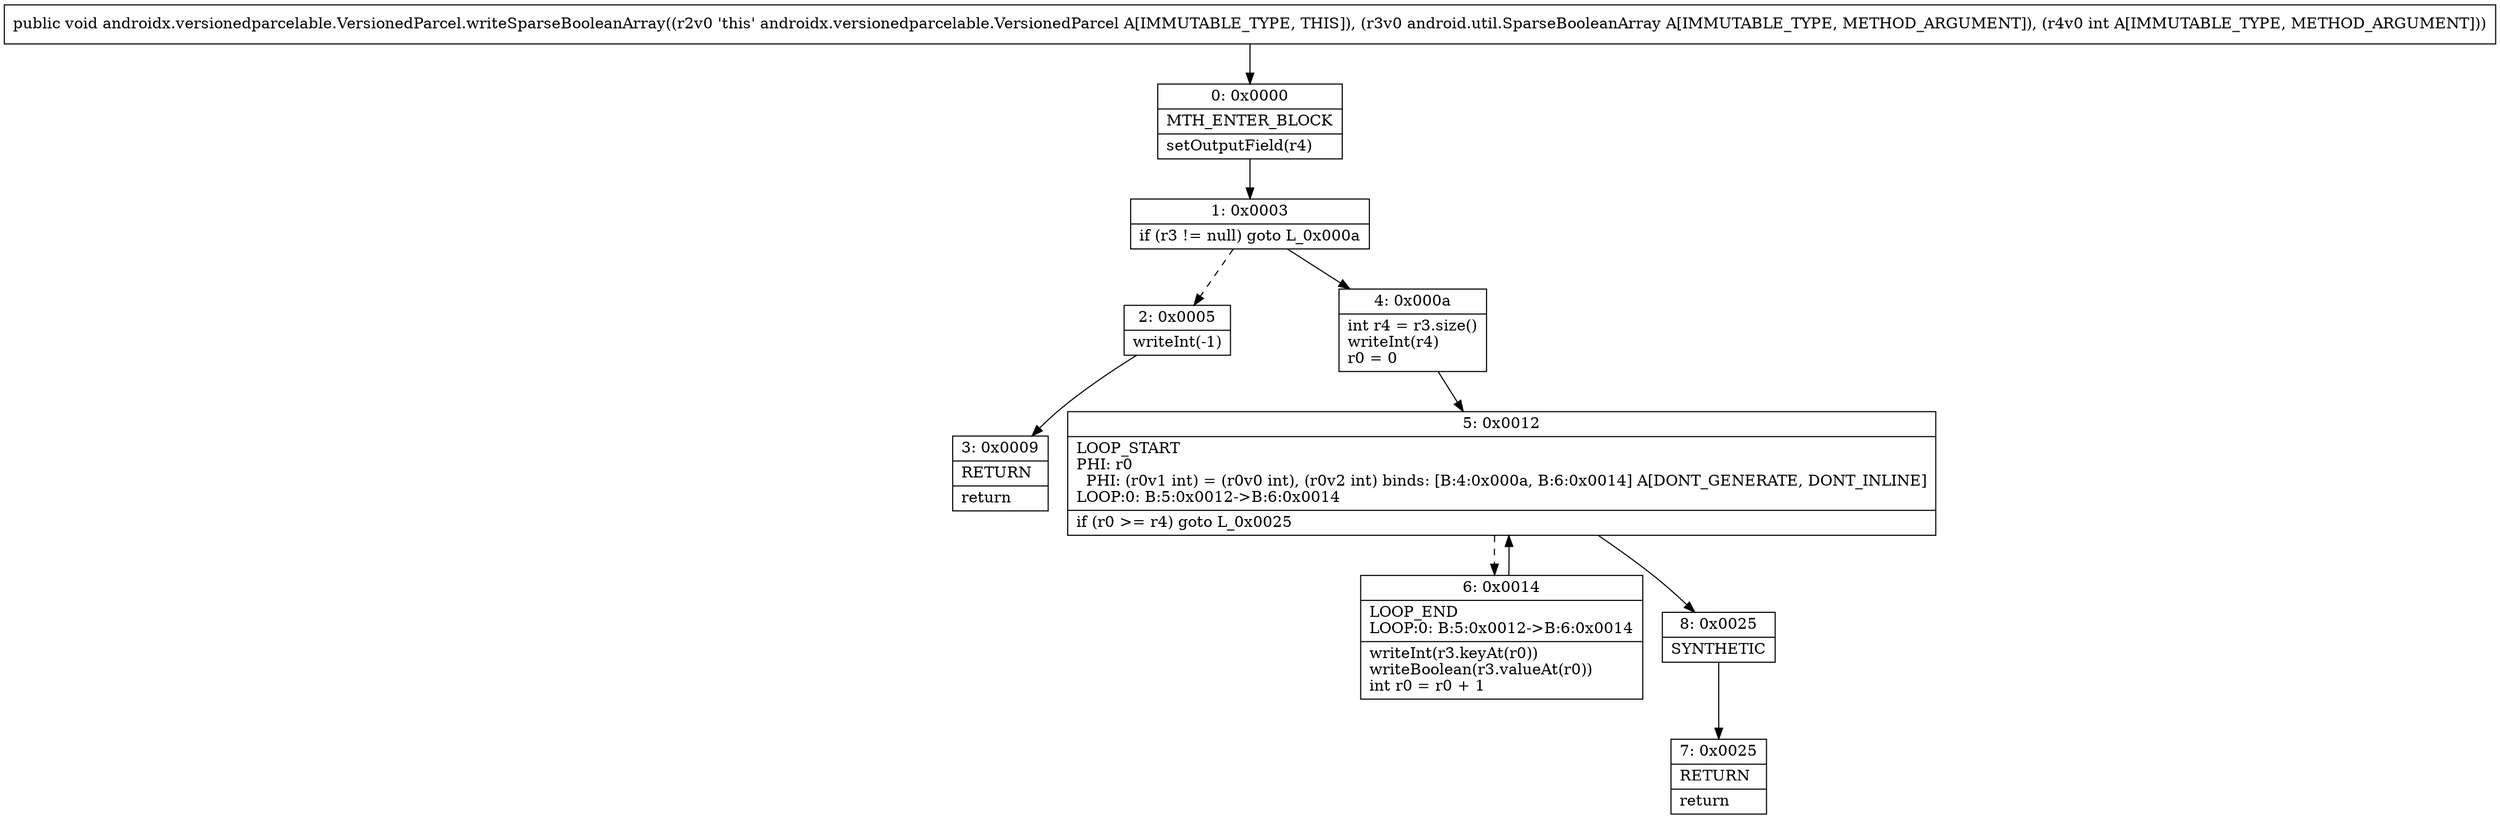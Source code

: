 digraph "CFG forandroidx.versionedparcelable.VersionedParcel.writeSparseBooleanArray(Landroid\/util\/SparseBooleanArray;I)V" {
Node_0 [shape=record,label="{0\:\ 0x0000|MTH_ENTER_BLOCK\l|setOutputField(r4)\l}"];
Node_1 [shape=record,label="{1\:\ 0x0003|if (r3 != null) goto L_0x000a\l}"];
Node_2 [shape=record,label="{2\:\ 0x0005|writeInt(\-1)\l}"];
Node_3 [shape=record,label="{3\:\ 0x0009|RETURN\l|return\l}"];
Node_4 [shape=record,label="{4\:\ 0x000a|int r4 = r3.size()\lwriteInt(r4)\lr0 = 0\l}"];
Node_5 [shape=record,label="{5\:\ 0x0012|LOOP_START\lPHI: r0 \l  PHI: (r0v1 int) = (r0v0 int), (r0v2 int) binds: [B:4:0x000a, B:6:0x0014] A[DONT_GENERATE, DONT_INLINE]\lLOOP:0: B:5:0x0012\-\>B:6:0x0014\l|if (r0 \>= r4) goto L_0x0025\l}"];
Node_6 [shape=record,label="{6\:\ 0x0014|LOOP_END\lLOOP:0: B:5:0x0012\-\>B:6:0x0014\l|writeInt(r3.keyAt(r0))\lwriteBoolean(r3.valueAt(r0))\lint r0 = r0 + 1\l}"];
Node_7 [shape=record,label="{7\:\ 0x0025|RETURN\l|return\l}"];
Node_8 [shape=record,label="{8\:\ 0x0025|SYNTHETIC\l}"];
MethodNode[shape=record,label="{public void androidx.versionedparcelable.VersionedParcel.writeSparseBooleanArray((r2v0 'this' androidx.versionedparcelable.VersionedParcel A[IMMUTABLE_TYPE, THIS]), (r3v0 android.util.SparseBooleanArray A[IMMUTABLE_TYPE, METHOD_ARGUMENT]), (r4v0 int A[IMMUTABLE_TYPE, METHOD_ARGUMENT])) }"];
MethodNode -> Node_0;
Node_0 -> Node_1;
Node_1 -> Node_2[style=dashed];
Node_1 -> Node_4;
Node_2 -> Node_3;
Node_4 -> Node_5;
Node_5 -> Node_6[style=dashed];
Node_5 -> Node_8;
Node_6 -> Node_5;
Node_8 -> Node_7;
}

